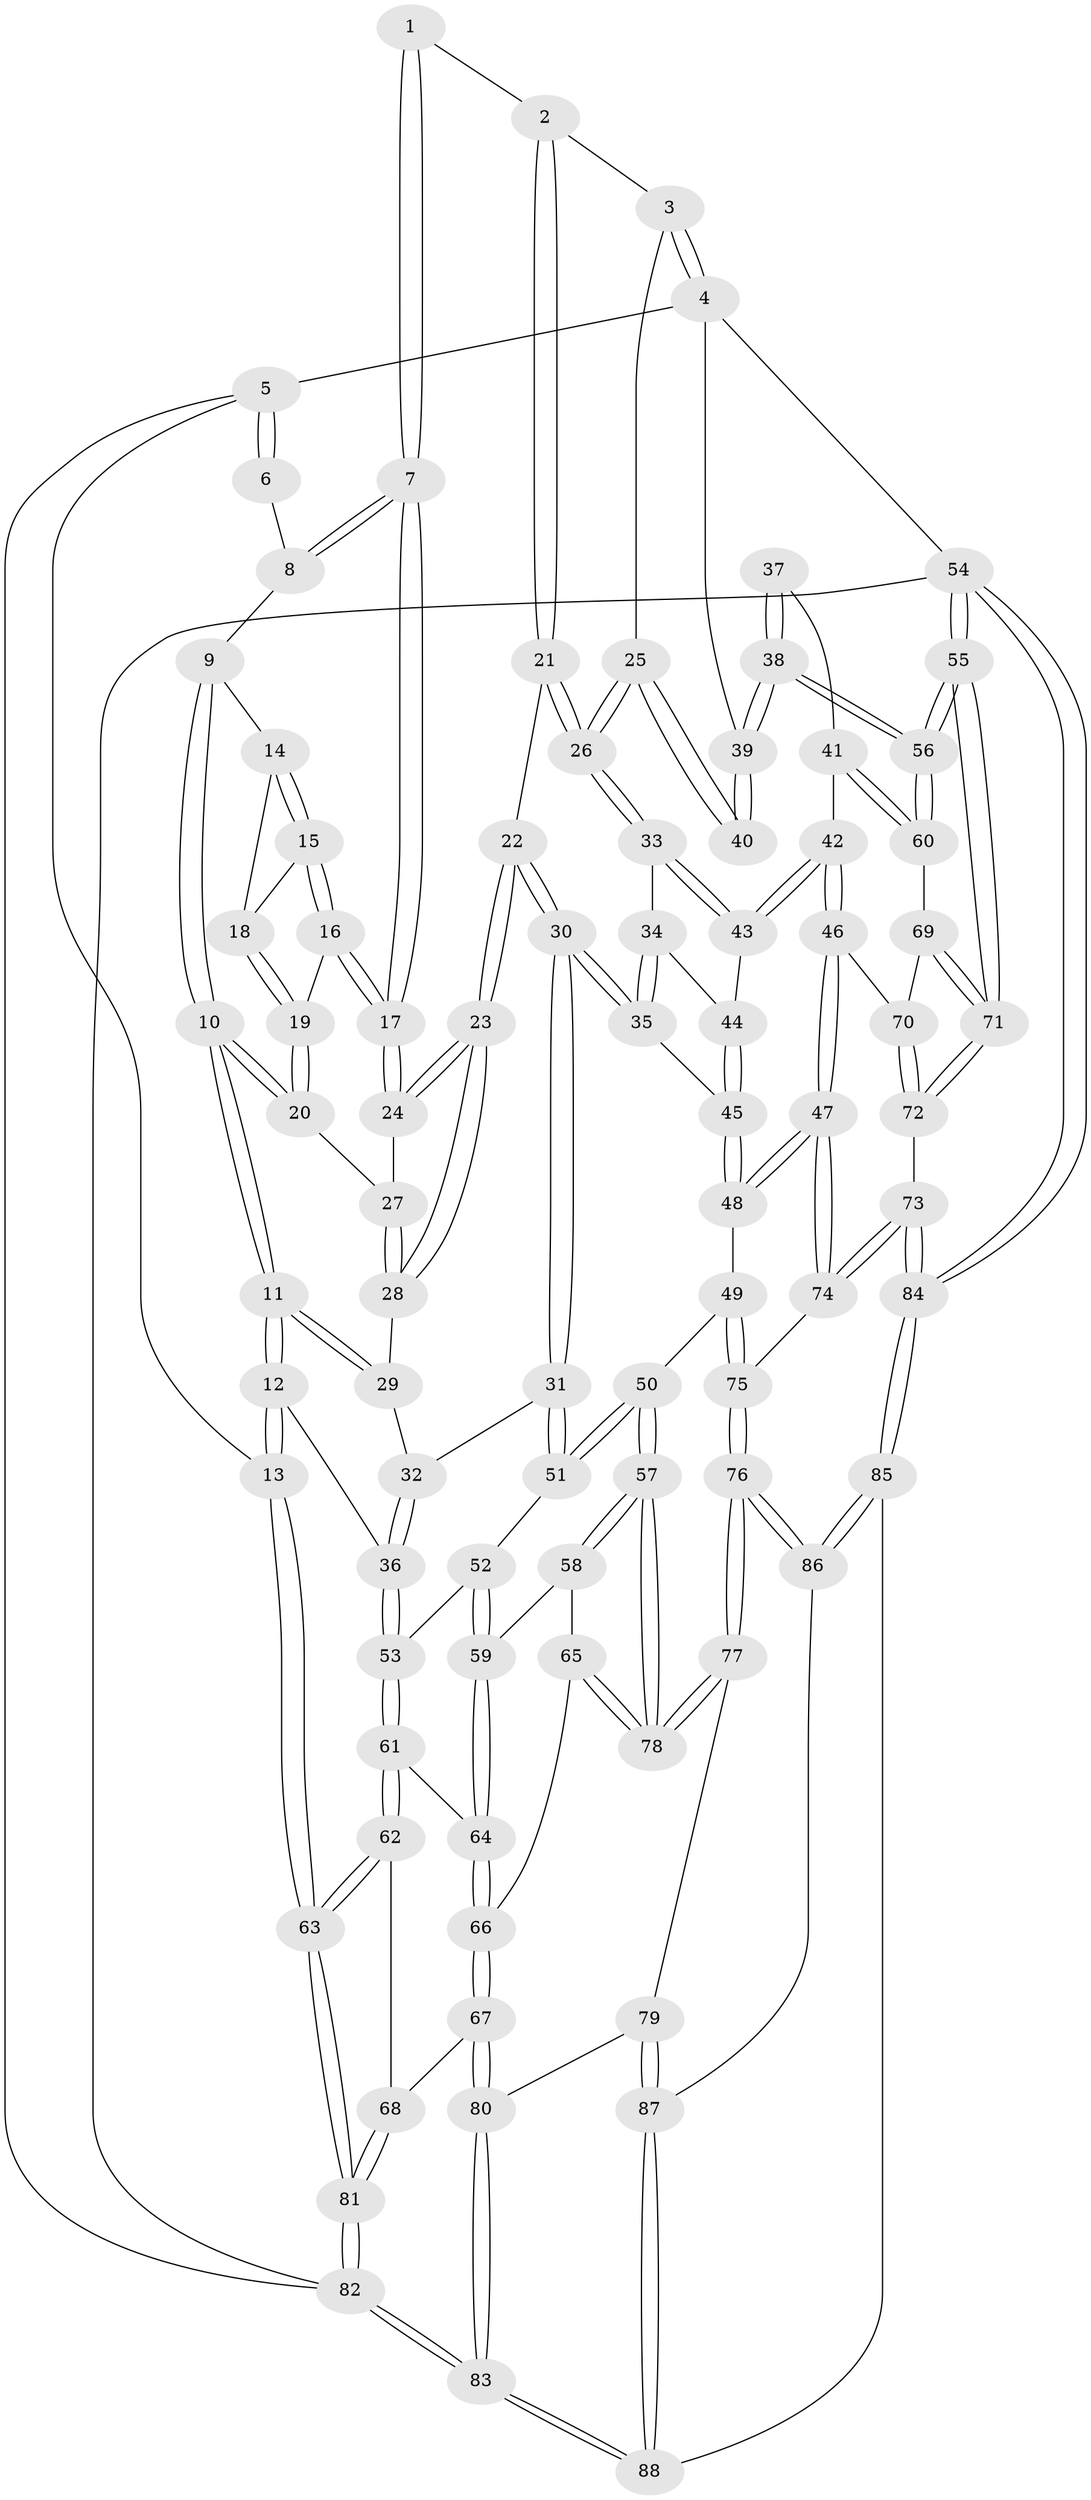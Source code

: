 // Generated by graph-tools (version 1.1) at 2025/27/03/15/25 16:27:56]
// undirected, 88 vertices, 217 edges
graph export_dot {
graph [start="1"]
  node [color=gray90,style=filled];
  1 [pos="+0.47683556057594684+0"];
  2 [pos="+0.7181237076256142+0"];
  3 [pos="+0.735716145791109+0"];
  4 [pos="+1+0"];
  5 [pos="+0+0"];
  6 [pos="+0.14599319838406444+0"];
  7 [pos="+0.38861814530927985+0.09362399944813526"];
  8 [pos="+0.17403484665673066+0"];
  9 [pos="+0.18170359868574454+0"];
  10 [pos="+0.03185241099678162+0.2701317498698066"];
  11 [pos="+0+0.3027375773641798"];
  12 [pos="+0+0.34047103586414784"];
  13 [pos="+0+0.3347819341656882"];
  14 [pos="+0.185962835784975+0"];
  15 [pos="+0.3328077806321623+0.09157944414386736"];
  16 [pos="+0.3683380810645938+0.10940461575935924"];
  17 [pos="+0.3834532562871918+0.11139584403162117"];
  18 [pos="+0.22674681425049598+0.10698824891002606"];
  19 [pos="+0.23404413770583266+0.15536224258562742"];
  20 [pos="+0.2283355177688476+0.1687858527617797"];
  21 [pos="+0.5919440142252967+0.18944595499203812"];
  22 [pos="+0.46383016669783117+0.24286912626983026"];
  23 [pos="+0.45441010652262753+0.23426671080976663"];
  24 [pos="+0.3840240459879914+0.11270793810667422"];
  25 [pos="+0.838210315235307+0.29049281866519117"];
  26 [pos="+0.7568641391845302+0.3295818779725591"];
  27 [pos="+0.2691912576248281+0.20247587576152185"];
  28 [pos="+0.2899621672460301+0.2342024690353297"];
  29 [pos="+0.2708556319340228+0.26067311450714414"];
  30 [pos="+0.43431439788537574+0.3892657231367476"];
  31 [pos="+0.4310903429548917+0.3922527641121734"];
  32 [pos="+0.30106305119362287+0.36392136072866416"];
  33 [pos="+0.748925522714004+0.3502589938687686"];
  34 [pos="+0.6120875634091038+0.3792397783296865"];
  35 [pos="+0.4349950520199143+0.3894859712661872"];
  36 [pos="+0.04725295783997063+0.4021407170858358"];
  37 [pos="+0.8737433668345455+0.3343460769565337"];
  38 [pos="+1+0.486726017112604"];
  39 [pos="+1+0.10572724486809543"];
  40 [pos="+0.8434506551899049+0.2906135627218119"];
  41 [pos="+0.9749927808092637+0.5171541717558962"];
  42 [pos="+0.7827095358264924+0.5626103132975302"];
  43 [pos="+0.7450328176740476+0.39886899041373663"];
  44 [pos="+0.5954077859841849+0.4798048477663948"];
  45 [pos="+0.5862323762102992+0.48627786704856624"];
  46 [pos="+0.7616391378390756+0.6054652884382224"];
  47 [pos="+0.7391934346685082+0.6235543238097655"];
  48 [pos="+0.6166940567478842+0.6177725242782754"];
  49 [pos="+0.5651020614308917+0.6428437658998435"];
  50 [pos="+0.537010843443312+0.6438578214572086"];
  51 [pos="+0.40238260916528185+0.48430627521094327"];
  52 [pos="+0.37391853750338594+0.5078970368030515"];
  53 [pos="+0.11323612711803635+0.48474093411563307"];
  54 [pos="+1+1"];
  55 [pos="+1+1"];
  56 [pos="+1+0.5418861403614724"];
  57 [pos="+0.4567342099075614+0.7120564500596248"];
  58 [pos="+0.3540409691526384+0.5951178609043238"];
  59 [pos="+0.3460354951828005+0.5747566355903262"];
  60 [pos="+1+0.5436782887865345"];
  61 [pos="+0.12387637764524954+0.5162079595736354"];
  62 [pos="+0.1151153265023518+0.6959822965192374"];
  63 [pos="+0+0.6667466851357015"];
  64 [pos="+0.26518128545641007+0.6221755787450187"];
  65 [pos="+0.34072069542093225+0.7111356219079047"];
  66 [pos="+0.24990774848118544+0.7211902772646935"];
  67 [pos="+0.19675332119522837+0.777320282665602"];
  68 [pos="+0.14675933031792676+0.7456969436153514"];
  69 [pos="+0.9128382757237898+0.6899181181376443"];
  70 [pos="+0.894289069076119+0.6913404469680609"];
  71 [pos="+1+0.8554149326147304"];
  72 [pos="+0.8758145860440012+0.795075991550955"];
  73 [pos="+0.7663546370546697+0.8404115831700305"];
  74 [pos="+0.7433748065540978+0.8209578146374481"];
  75 [pos="+0.6120187567297964+0.8472227929408497"];
  76 [pos="+0.5354086299737026+0.9081973412942992"];
  77 [pos="+0.43935833446058803+0.8217565995471293"];
  78 [pos="+0.4381066130214781+0.7437699652126951"];
  79 [pos="+0.2986196049623406+0.87147687010959"];
  80 [pos="+0.21772059842682484+0.8539250991172144"];
  81 [pos="+0+1"];
  82 [pos="+0+1"];
  83 [pos="+0+1"];
  84 [pos="+0.938271445862048+1"];
  85 [pos="+0.5720166400061958+1"];
  86 [pos="+0.5345249275875408+0.9612355239224898"];
  87 [pos="+0.3398848069669628+0.9541329107439224"];
  88 [pos="+0.33756139401805896+1"];
  1 -- 2;
  1 -- 7;
  1 -- 7;
  2 -- 3;
  2 -- 21;
  2 -- 21;
  3 -- 4;
  3 -- 4;
  3 -- 25;
  4 -- 5;
  4 -- 39;
  4 -- 54;
  5 -- 6;
  5 -- 6;
  5 -- 13;
  5 -- 82;
  6 -- 8;
  7 -- 8;
  7 -- 8;
  7 -- 17;
  7 -- 17;
  8 -- 9;
  9 -- 10;
  9 -- 10;
  9 -- 14;
  10 -- 11;
  10 -- 11;
  10 -- 20;
  10 -- 20;
  11 -- 12;
  11 -- 12;
  11 -- 29;
  11 -- 29;
  12 -- 13;
  12 -- 13;
  12 -- 36;
  13 -- 63;
  13 -- 63;
  14 -- 15;
  14 -- 15;
  14 -- 18;
  15 -- 16;
  15 -- 16;
  15 -- 18;
  16 -- 17;
  16 -- 17;
  16 -- 19;
  17 -- 24;
  17 -- 24;
  18 -- 19;
  18 -- 19;
  19 -- 20;
  19 -- 20;
  20 -- 27;
  21 -- 22;
  21 -- 26;
  21 -- 26;
  22 -- 23;
  22 -- 23;
  22 -- 30;
  22 -- 30;
  23 -- 24;
  23 -- 24;
  23 -- 28;
  23 -- 28;
  24 -- 27;
  25 -- 26;
  25 -- 26;
  25 -- 40;
  25 -- 40;
  26 -- 33;
  26 -- 33;
  27 -- 28;
  27 -- 28;
  28 -- 29;
  29 -- 32;
  30 -- 31;
  30 -- 31;
  30 -- 35;
  30 -- 35;
  31 -- 32;
  31 -- 51;
  31 -- 51;
  32 -- 36;
  32 -- 36;
  33 -- 34;
  33 -- 43;
  33 -- 43;
  34 -- 35;
  34 -- 35;
  34 -- 44;
  35 -- 45;
  36 -- 53;
  36 -- 53;
  37 -- 38;
  37 -- 38;
  37 -- 41;
  38 -- 39;
  38 -- 39;
  38 -- 56;
  38 -- 56;
  39 -- 40;
  39 -- 40;
  41 -- 42;
  41 -- 60;
  41 -- 60;
  42 -- 43;
  42 -- 43;
  42 -- 46;
  42 -- 46;
  43 -- 44;
  44 -- 45;
  44 -- 45;
  45 -- 48;
  45 -- 48;
  46 -- 47;
  46 -- 47;
  46 -- 70;
  47 -- 48;
  47 -- 48;
  47 -- 74;
  47 -- 74;
  48 -- 49;
  49 -- 50;
  49 -- 75;
  49 -- 75;
  50 -- 51;
  50 -- 51;
  50 -- 57;
  50 -- 57;
  51 -- 52;
  52 -- 53;
  52 -- 59;
  52 -- 59;
  53 -- 61;
  53 -- 61;
  54 -- 55;
  54 -- 55;
  54 -- 84;
  54 -- 84;
  54 -- 82;
  55 -- 56;
  55 -- 56;
  55 -- 71;
  55 -- 71;
  56 -- 60;
  56 -- 60;
  57 -- 58;
  57 -- 58;
  57 -- 78;
  57 -- 78;
  58 -- 59;
  58 -- 65;
  59 -- 64;
  59 -- 64;
  60 -- 69;
  61 -- 62;
  61 -- 62;
  61 -- 64;
  62 -- 63;
  62 -- 63;
  62 -- 68;
  63 -- 81;
  63 -- 81;
  64 -- 66;
  64 -- 66;
  65 -- 66;
  65 -- 78;
  65 -- 78;
  66 -- 67;
  66 -- 67;
  67 -- 68;
  67 -- 80;
  67 -- 80;
  68 -- 81;
  68 -- 81;
  69 -- 70;
  69 -- 71;
  69 -- 71;
  70 -- 72;
  70 -- 72;
  71 -- 72;
  71 -- 72;
  72 -- 73;
  73 -- 74;
  73 -- 74;
  73 -- 84;
  73 -- 84;
  74 -- 75;
  75 -- 76;
  75 -- 76;
  76 -- 77;
  76 -- 77;
  76 -- 86;
  76 -- 86;
  77 -- 78;
  77 -- 78;
  77 -- 79;
  79 -- 80;
  79 -- 87;
  79 -- 87;
  80 -- 83;
  80 -- 83;
  81 -- 82;
  81 -- 82;
  82 -- 83;
  82 -- 83;
  83 -- 88;
  83 -- 88;
  84 -- 85;
  84 -- 85;
  85 -- 86;
  85 -- 86;
  85 -- 88;
  86 -- 87;
  87 -- 88;
  87 -- 88;
}
